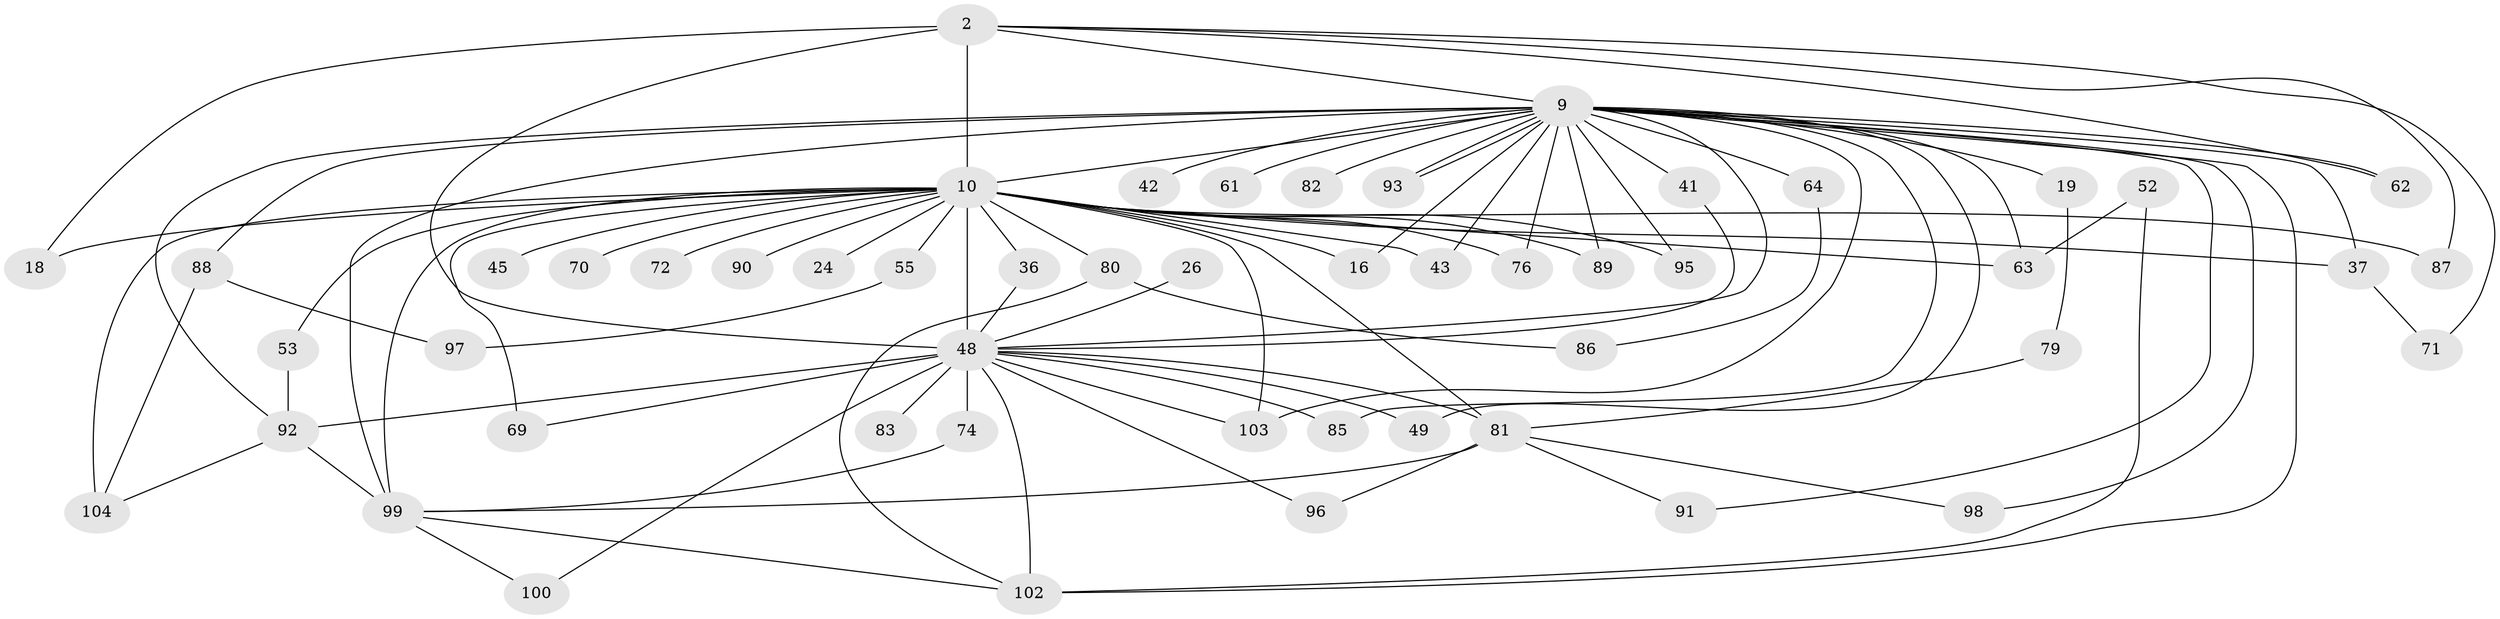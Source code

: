 // original degree distribution, {11: 0.019230769230769232, 25: 0.009615384615384616, 19: 0.019230769230769232, 20: 0.009615384615384616, 29: 0.019230769230769232, 21: 0.009615384615384616, 26: 0.009615384615384616, 4: 0.09615384615384616, 3: 0.19230769230769232, 9: 0.009615384615384616, 7: 0.019230769230769232, 2: 0.5576923076923077, 6: 0.019230769230769232, 5: 0.009615384615384616}
// Generated by graph-tools (version 1.1) at 2025/45/03/09/25 04:45:10]
// undirected, 52 vertices, 93 edges
graph export_dot {
graph [start="1"]
  node [color=gray90,style=filled];
  2 [super="+1"];
  9 [super="+6"];
  10 [super="+7+8"];
  16;
  18;
  19;
  24;
  26;
  36 [super="+27"];
  37 [super="+20"];
  41 [super="+30"];
  42;
  43;
  45;
  48 [super="+23"];
  49;
  52;
  53;
  55;
  61;
  62;
  63 [super="+44"];
  64;
  69 [super="+51"];
  70;
  71;
  72;
  74;
  76;
  79;
  80 [super="+68"];
  81 [super="+14+28+33+59"];
  82;
  83;
  85 [super="+17+78"];
  86;
  87;
  88 [super="+35"];
  89 [super="+39"];
  90;
  91;
  92 [super="+73"];
  93;
  95 [super="+12"];
  96;
  97;
  98;
  99 [super="+50+40+58+77+56"];
  100;
  102 [super="+31+60"];
  103 [super="+101+29+34+84"];
  104 [super="+94+66+75"];
  2 -- 9 [weight=4];
  2 -- 10 [weight=8];
  2 -- 71;
  2 -- 87;
  2 -- 18;
  2 -- 62;
  2 -- 48 [weight=4];
  9 -- 10 [weight=8];
  9 -- 16;
  9 -- 19 [weight=2];
  9 -- 37 [weight=2];
  9 -- 42 [weight=2];
  9 -- 43;
  9 -- 63 [weight=2];
  9 -- 64 [weight=2];
  9 -- 76;
  9 -- 82 [weight=2];
  9 -- 85 [weight=2];
  9 -- 93;
  9 -- 93;
  9 -- 103 [weight=3];
  9 -- 91;
  9 -- 98;
  9 -- 41 [weight=2];
  9 -- 49;
  9 -- 61;
  9 -- 62;
  9 -- 88;
  9 -- 95;
  9 -- 99 [weight=2];
  9 -- 102;
  9 -- 89;
  9 -- 92;
  9 -- 48 [weight=4];
  10 -- 45 [weight=2];
  10 -- 55 [weight=2];
  10 -- 72 [weight=2];
  10 -- 76;
  10 -- 80 [weight=2];
  10 -- 37;
  10 -- 69 [weight=2];
  10 -- 70 [weight=2];
  10 -- 81 [weight=5];
  10 -- 87;
  10 -- 24 [weight=2];
  10 -- 90 [weight=2];
  10 -- 95 [weight=2];
  10 -- 99 [weight=9];
  10 -- 43;
  10 -- 53;
  10 -- 89 [weight=2];
  10 -- 16;
  10 -- 18;
  10 -- 36 [weight=3];
  10 -- 103 [weight=5];
  10 -- 104 [weight=5];
  10 -- 48 [weight=10];
  10 -- 63;
  19 -- 79;
  26 -- 48 [weight=2];
  36 -- 48;
  37 -- 71;
  41 -- 48;
  48 -- 69;
  48 -- 74;
  48 -- 81;
  48 -- 83 [weight=2];
  48 -- 85 [weight=2];
  48 -- 92;
  48 -- 96;
  48 -- 100;
  48 -- 102 [weight=3];
  48 -- 103;
  48 -- 49;
  52 -- 63;
  52 -- 102;
  53 -- 92;
  55 -- 97;
  64 -- 86;
  74 -- 99;
  79 -- 81;
  80 -- 86;
  80 -- 102;
  81 -- 96;
  81 -- 98;
  81 -- 91;
  81 -- 99;
  88 -- 97;
  88 -- 104 [weight=2];
  92 -- 99 [weight=2];
  92 -- 104;
  99 -- 102;
  99 -- 100;
}
